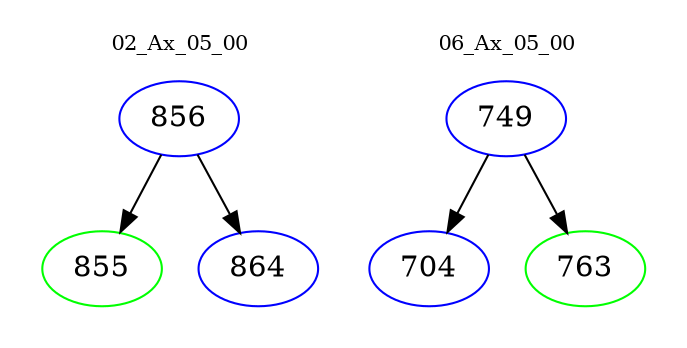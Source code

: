 digraph{
subgraph cluster_0 {
color = white
label = "02_Ax_05_00";
fontsize=10;
T0_856 [label="856", color="blue"]
T0_856 -> T0_855 [color="black"]
T0_855 [label="855", color="green"]
T0_856 -> T0_864 [color="black"]
T0_864 [label="864", color="blue"]
}
subgraph cluster_1 {
color = white
label = "06_Ax_05_00";
fontsize=10;
T1_749 [label="749", color="blue"]
T1_749 -> T1_704 [color="black"]
T1_704 [label="704", color="blue"]
T1_749 -> T1_763 [color="black"]
T1_763 [label="763", color="green"]
}
}
